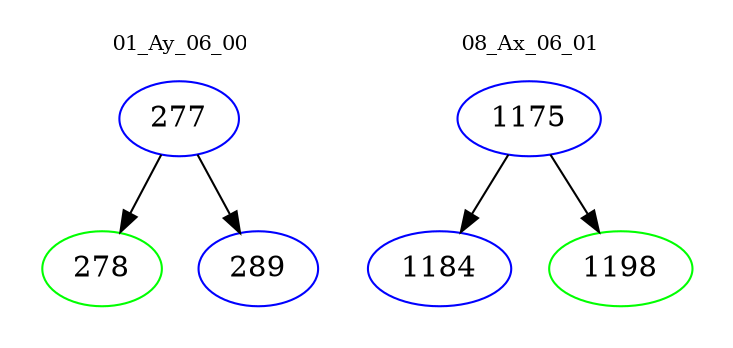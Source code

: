 digraph{
subgraph cluster_0 {
color = white
label = "01_Ay_06_00";
fontsize=10;
T0_277 [label="277", color="blue"]
T0_277 -> T0_278 [color="black"]
T0_278 [label="278", color="green"]
T0_277 -> T0_289 [color="black"]
T0_289 [label="289", color="blue"]
}
subgraph cluster_1 {
color = white
label = "08_Ax_06_01";
fontsize=10;
T1_1175 [label="1175", color="blue"]
T1_1175 -> T1_1184 [color="black"]
T1_1184 [label="1184", color="blue"]
T1_1175 -> T1_1198 [color="black"]
T1_1198 [label="1198", color="green"]
}
}
